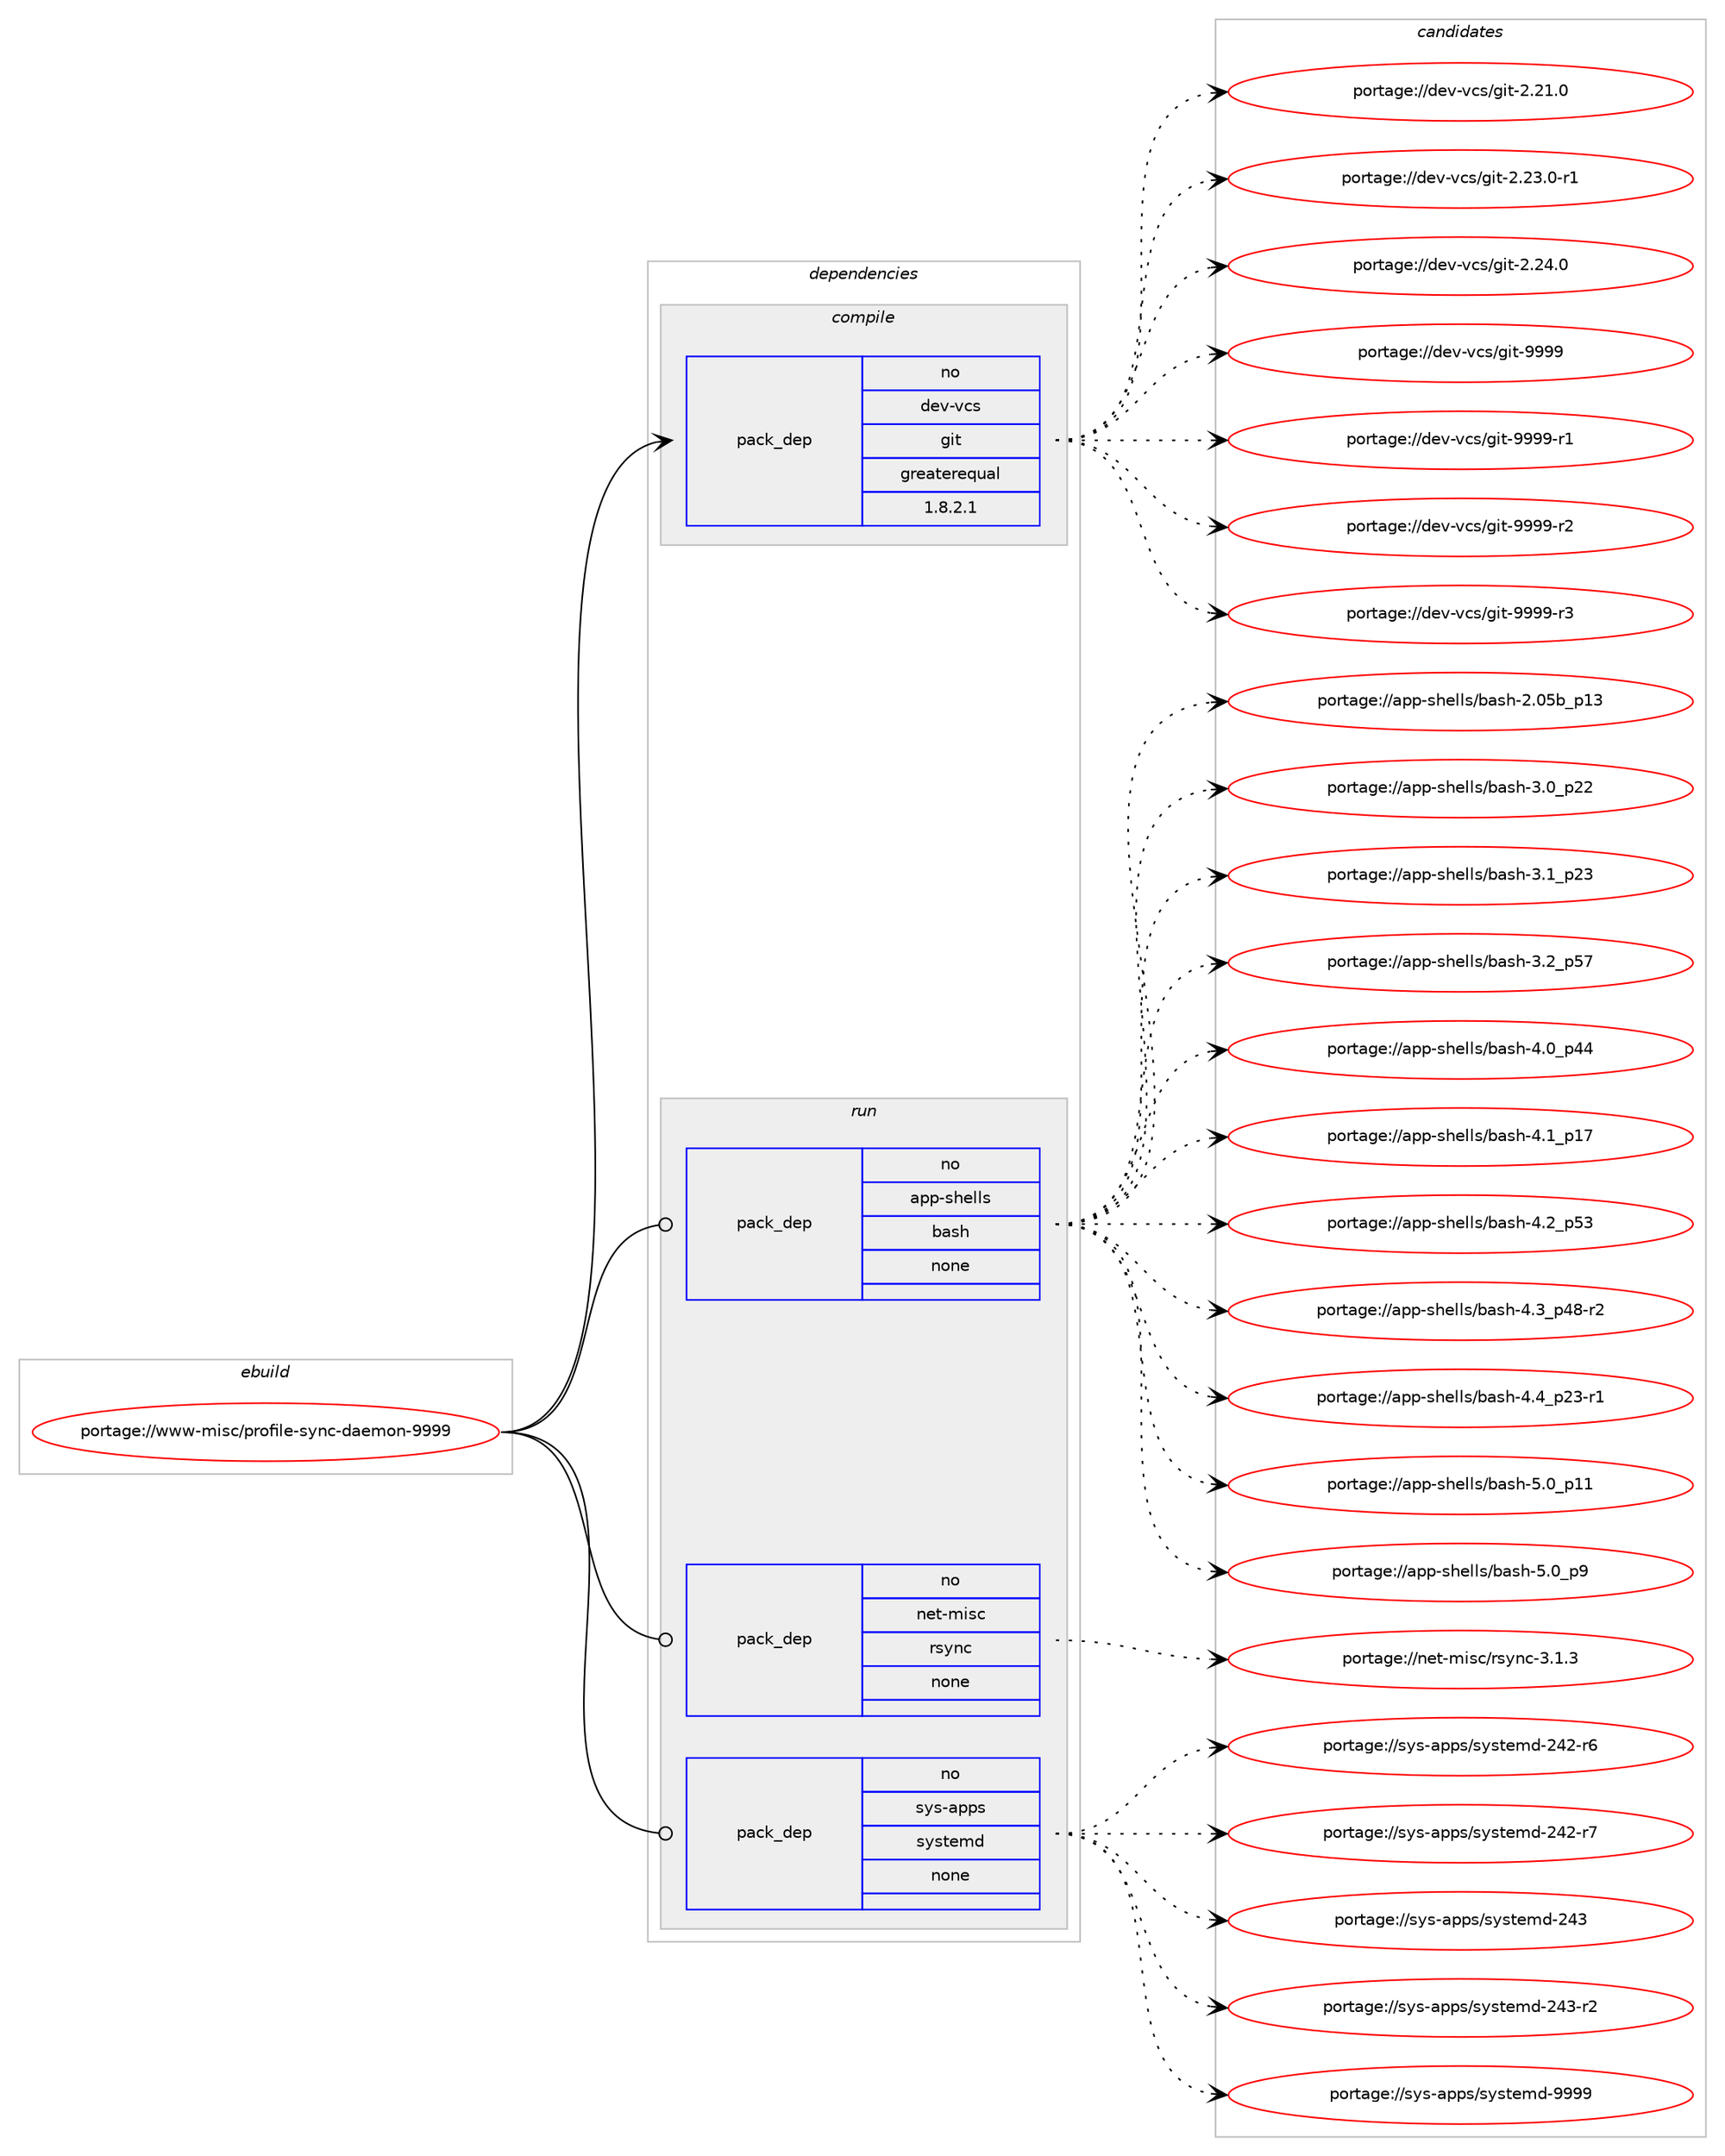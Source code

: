 digraph prolog {

# *************
# Graph options
# *************

newrank=true;
concentrate=true;
compound=true;
graph [rankdir=LR,fontname=Helvetica,fontsize=10,ranksep=1.5];#, ranksep=2.5, nodesep=0.2];
edge  [arrowhead=vee];
node  [fontname=Helvetica,fontsize=10];

# **********
# The ebuild
# **********

subgraph cluster_leftcol {
color=gray;
rank=same;
label=<<i>ebuild</i>>;
id [label="portage://www-misc/profile-sync-daemon-9999", color=red, width=4, href="../www-misc/profile-sync-daemon-9999.svg"];
}

# ****************
# The dependencies
# ****************

subgraph cluster_midcol {
color=gray;
label=<<i>dependencies</i>>;
subgraph cluster_compile {
fillcolor="#eeeeee";
style=filled;
label=<<i>compile</i>>;
subgraph pack328390 {
dependency442710 [label=<<TABLE BORDER="0" CELLBORDER="1" CELLSPACING="0" CELLPADDING="4" WIDTH="220"><TR><TD ROWSPAN="6" CELLPADDING="30">pack_dep</TD></TR><TR><TD WIDTH="110">no</TD></TR><TR><TD>dev-vcs</TD></TR><TR><TD>git</TD></TR><TR><TD>greaterequal</TD></TR><TR><TD>1.8.2.1</TD></TR></TABLE>>, shape=none, color=blue];
}
id:e -> dependency442710:w [weight=20,style="solid",arrowhead="vee"];
}
subgraph cluster_compileandrun {
fillcolor="#eeeeee";
style=filled;
label=<<i>compile and run</i>>;
}
subgraph cluster_run {
fillcolor="#eeeeee";
style=filled;
label=<<i>run</i>>;
subgraph pack328391 {
dependency442711 [label=<<TABLE BORDER="0" CELLBORDER="1" CELLSPACING="0" CELLPADDING="4" WIDTH="220"><TR><TD ROWSPAN="6" CELLPADDING="30">pack_dep</TD></TR><TR><TD WIDTH="110">no</TD></TR><TR><TD>app-shells</TD></TR><TR><TD>bash</TD></TR><TR><TD>none</TD></TR><TR><TD></TD></TR></TABLE>>, shape=none, color=blue];
}
id:e -> dependency442711:w [weight=20,style="solid",arrowhead="odot"];
subgraph pack328392 {
dependency442712 [label=<<TABLE BORDER="0" CELLBORDER="1" CELLSPACING="0" CELLPADDING="4" WIDTH="220"><TR><TD ROWSPAN="6" CELLPADDING="30">pack_dep</TD></TR><TR><TD WIDTH="110">no</TD></TR><TR><TD>net-misc</TD></TR><TR><TD>rsync</TD></TR><TR><TD>none</TD></TR><TR><TD></TD></TR></TABLE>>, shape=none, color=blue];
}
id:e -> dependency442712:w [weight=20,style="solid",arrowhead="odot"];
subgraph pack328393 {
dependency442713 [label=<<TABLE BORDER="0" CELLBORDER="1" CELLSPACING="0" CELLPADDING="4" WIDTH="220"><TR><TD ROWSPAN="6" CELLPADDING="30">pack_dep</TD></TR><TR><TD WIDTH="110">no</TD></TR><TR><TD>sys-apps</TD></TR><TR><TD>systemd</TD></TR><TR><TD>none</TD></TR><TR><TD></TD></TR></TABLE>>, shape=none, color=blue];
}
id:e -> dependency442713:w [weight=20,style="solid",arrowhead="odot"];
}
}

# **************
# The candidates
# **************

subgraph cluster_choices {
rank=same;
color=gray;
label=<<i>candidates</i>>;

subgraph choice328390 {
color=black;
nodesep=1;
choiceportage10010111845118991154710310511645504650494648 [label="portage://dev-vcs/git-2.21.0", color=red, width=4,href="../dev-vcs/git-2.21.0.svg"];
choiceportage100101118451189911547103105116455046505146484511449 [label="portage://dev-vcs/git-2.23.0-r1", color=red, width=4,href="../dev-vcs/git-2.23.0-r1.svg"];
choiceportage10010111845118991154710310511645504650524648 [label="portage://dev-vcs/git-2.24.0", color=red, width=4,href="../dev-vcs/git-2.24.0.svg"];
choiceportage1001011184511899115471031051164557575757 [label="portage://dev-vcs/git-9999", color=red, width=4,href="../dev-vcs/git-9999.svg"];
choiceportage10010111845118991154710310511645575757574511449 [label="portage://dev-vcs/git-9999-r1", color=red, width=4,href="../dev-vcs/git-9999-r1.svg"];
choiceportage10010111845118991154710310511645575757574511450 [label="portage://dev-vcs/git-9999-r2", color=red, width=4,href="../dev-vcs/git-9999-r2.svg"];
choiceportage10010111845118991154710310511645575757574511451 [label="portage://dev-vcs/git-9999-r3", color=red, width=4,href="../dev-vcs/git-9999-r3.svg"];
dependency442710:e -> choiceportage10010111845118991154710310511645504650494648:w [style=dotted,weight="100"];
dependency442710:e -> choiceportage100101118451189911547103105116455046505146484511449:w [style=dotted,weight="100"];
dependency442710:e -> choiceportage10010111845118991154710310511645504650524648:w [style=dotted,weight="100"];
dependency442710:e -> choiceportage1001011184511899115471031051164557575757:w [style=dotted,weight="100"];
dependency442710:e -> choiceportage10010111845118991154710310511645575757574511449:w [style=dotted,weight="100"];
dependency442710:e -> choiceportage10010111845118991154710310511645575757574511450:w [style=dotted,weight="100"];
dependency442710:e -> choiceportage10010111845118991154710310511645575757574511451:w [style=dotted,weight="100"];
}
subgraph choice328391 {
color=black;
nodesep=1;
choiceportage9711211245115104101108108115479897115104455046485398951124951 [label="portage://app-shells/bash-2.05b_p13", color=red, width=4,href="../app-shells/bash-2.05b_p13.svg"];
choiceportage971121124511510410110810811547989711510445514648951125050 [label="portage://app-shells/bash-3.0_p22", color=red, width=4,href="../app-shells/bash-3.0_p22.svg"];
choiceportage971121124511510410110810811547989711510445514649951125051 [label="portage://app-shells/bash-3.1_p23", color=red, width=4,href="../app-shells/bash-3.1_p23.svg"];
choiceportage971121124511510410110810811547989711510445514650951125355 [label="portage://app-shells/bash-3.2_p57", color=red, width=4,href="../app-shells/bash-3.2_p57.svg"];
choiceportage971121124511510410110810811547989711510445524648951125252 [label="portage://app-shells/bash-4.0_p44", color=red, width=4,href="../app-shells/bash-4.0_p44.svg"];
choiceportage971121124511510410110810811547989711510445524649951124955 [label="portage://app-shells/bash-4.1_p17", color=red, width=4,href="../app-shells/bash-4.1_p17.svg"];
choiceportage971121124511510410110810811547989711510445524650951125351 [label="portage://app-shells/bash-4.2_p53", color=red, width=4,href="../app-shells/bash-4.2_p53.svg"];
choiceportage9711211245115104101108108115479897115104455246519511252564511450 [label="portage://app-shells/bash-4.3_p48-r2", color=red, width=4,href="../app-shells/bash-4.3_p48-r2.svg"];
choiceportage9711211245115104101108108115479897115104455246529511250514511449 [label="portage://app-shells/bash-4.4_p23-r1", color=red, width=4,href="../app-shells/bash-4.4_p23-r1.svg"];
choiceportage971121124511510410110810811547989711510445534648951124949 [label="portage://app-shells/bash-5.0_p11", color=red, width=4,href="../app-shells/bash-5.0_p11.svg"];
choiceportage9711211245115104101108108115479897115104455346489511257 [label="portage://app-shells/bash-5.0_p9", color=red, width=4,href="../app-shells/bash-5.0_p9.svg"];
dependency442711:e -> choiceportage9711211245115104101108108115479897115104455046485398951124951:w [style=dotted,weight="100"];
dependency442711:e -> choiceportage971121124511510410110810811547989711510445514648951125050:w [style=dotted,weight="100"];
dependency442711:e -> choiceportage971121124511510410110810811547989711510445514649951125051:w [style=dotted,weight="100"];
dependency442711:e -> choiceportage971121124511510410110810811547989711510445514650951125355:w [style=dotted,weight="100"];
dependency442711:e -> choiceportage971121124511510410110810811547989711510445524648951125252:w [style=dotted,weight="100"];
dependency442711:e -> choiceportage971121124511510410110810811547989711510445524649951124955:w [style=dotted,weight="100"];
dependency442711:e -> choiceportage971121124511510410110810811547989711510445524650951125351:w [style=dotted,weight="100"];
dependency442711:e -> choiceportage9711211245115104101108108115479897115104455246519511252564511450:w [style=dotted,weight="100"];
dependency442711:e -> choiceportage9711211245115104101108108115479897115104455246529511250514511449:w [style=dotted,weight="100"];
dependency442711:e -> choiceportage971121124511510410110810811547989711510445534648951124949:w [style=dotted,weight="100"];
dependency442711:e -> choiceportage9711211245115104101108108115479897115104455346489511257:w [style=dotted,weight="100"];
}
subgraph choice328392 {
color=black;
nodesep=1;
choiceportage11010111645109105115994711411512111099455146494651 [label="portage://net-misc/rsync-3.1.3", color=red, width=4,href="../net-misc/rsync-3.1.3.svg"];
dependency442712:e -> choiceportage11010111645109105115994711411512111099455146494651:w [style=dotted,weight="100"];
}
subgraph choice328393 {
color=black;
nodesep=1;
choiceportage115121115459711211211547115121115116101109100455052504511454 [label="portage://sys-apps/systemd-242-r6", color=red, width=4,href="../sys-apps/systemd-242-r6.svg"];
choiceportage115121115459711211211547115121115116101109100455052504511455 [label="portage://sys-apps/systemd-242-r7", color=red, width=4,href="../sys-apps/systemd-242-r7.svg"];
choiceportage11512111545971121121154711512111511610110910045505251 [label="portage://sys-apps/systemd-243", color=red, width=4,href="../sys-apps/systemd-243.svg"];
choiceportage115121115459711211211547115121115116101109100455052514511450 [label="portage://sys-apps/systemd-243-r2", color=red, width=4,href="../sys-apps/systemd-243-r2.svg"];
choiceportage1151211154597112112115471151211151161011091004557575757 [label="portage://sys-apps/systemd-9999", color=red, width=4,href="../sys-apps/systemd-9999.svg"];
dependency442713:e -> choiceportage115121115459711211211547115121115116101109100455052504511454:w [style=dotted,weight="100"];
dependency442713:e -> choiceportage115121115459711211211547115121115116101109100455052504511455:w [style=dotted,weight="100"];
dependency442713:e -> choiceportage11512111545971121121154711512111511610110910045505251:w [style=dotted,weight="100"];
dependency442713:e -> choiceportage115121115459711211211547115121115116101109100455052514511450:w [style=dotted,weight="100"];
dependency442713:e -> choiceportage1151211154597112112115471151211151161011091004557575757:w [style=dotted,weight="100"];
}
}

}
